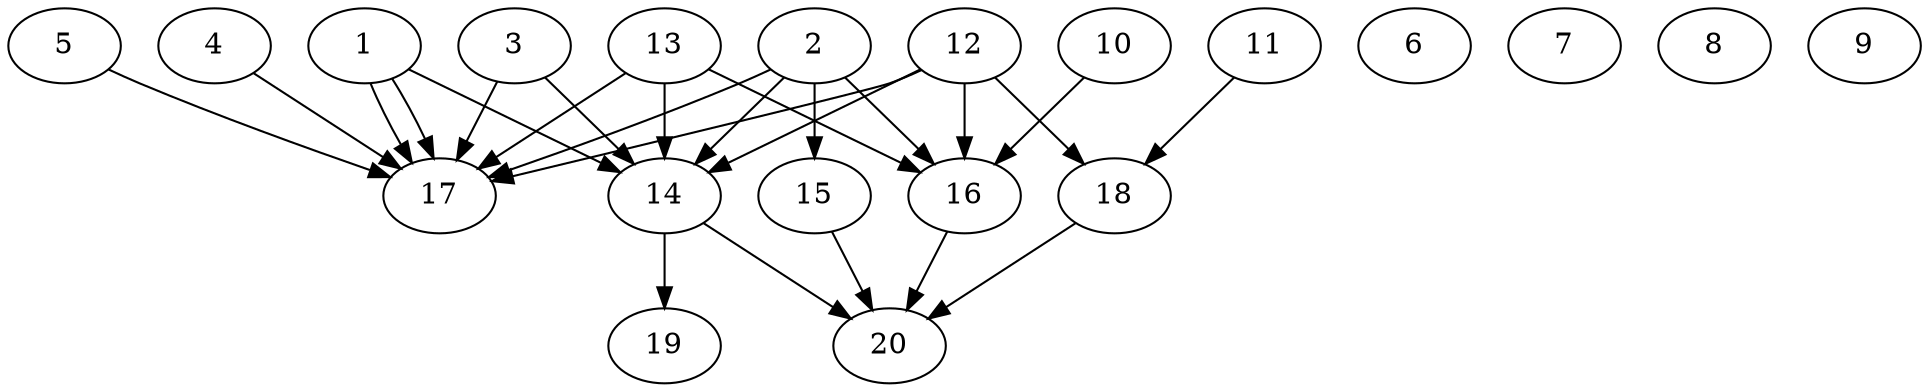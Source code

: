// DAG automatically generated by daggen at Wed Jul 24 21:20:53 2019
// ./daggen --dot -n 20 --ccr 0.3 --fat 0.8 --regular 0.5 --density 0.7 --mindata 5242880 --maxdata 52428800 
digraph G {
  1 [size="74874880", alpha="0.15", expect_size="22462464"] 
  1 -> 14 [size ="22462464"]
  1 -> 17 [size ="22462464"]
  1 -> 17 [size ="22462464"]
  2 [size="119743147", alpha="0.16", expect_size="35922944"] 
  2 -> 14 [size ="35922944"]
  2 -> 15 [size ="35922944"]
  2 -> 16 [size ="35922944"]
  2 -> 17 [size ="35922944"]
  3 [size="174670507", alpha="0.04", expect_size="52401152"] 
  3 -> 14 [size ="52401152"]
  3 -> 17 [size ="52401152"]
  4 [size="149616640", alpha="0.10", expect_size="44884992"] 
  4 -> 17 [size ="44884992"]
  5 [size="53674667", alpha="0.12", expect_size="16102400"] 
  5 -> 17 [size ="16102400"]
  6 [size="66556587", alpha="0.01", expect_size="19966976"] 
  7 [size="156999680", alpha="0.01", expect_size="47099904"] 
  8 [size="163973120", alpha="0.19", expect_size="49191936"] 
  9 [size="45230080", alpha="0.14", expect_size="13569024"] 
  10 [size="104587947", alpha="0.16", expect_size="31376384"] 
  10 -> 16 [size ="31376384"]
  11 [size="107328853", alpha="0.03", expect_size="32198656"] 
  11 -> 18 [size ="32198656"]
  12 [size="65908053", alpha="0.15", expect_size="19772416"] 
  12 -> 14 [size ="19772416"]
  12 -> 16 [size ="19772416"]
  12 -> 17 [size ="19772416"]
  12 -> 18 [size ="19772416"]
  13 [size="34071893", alpha="0.04", expect_size="10221568"] 
  13 -> 14 [size ="10221568"]
  13 -> 16 [size ="10221568"]
  13 -> 17 [size ="10221568"]
  14 [size="68089173", alpha="0.01", expect_size="20426752"] 
  14 -> 19 [size ="20426752"]
  14 -> 20 [size ="20426752"]
  15 [size="145186133", alpha="0.01", expect_size="43555840"] 
  15 -> 20 [size ="43555840"]
  16 [size="82735787", alpha="0.14", expect_size="24820736"] 
  16 -> 20 [size ="24820736"]
  17 [size="89856000", alpha="0.05", expect_size="26956800"] 
  18 [size="98194773", alpha="0.16", expect_size="29458432"] 
  18 -> 20 [size ="29458432"]
  19 [size="92009813", alpha="0.19", expect_size="27602944"] 
  20 [size="42001067", alpha="0.18", expect_size="12600320"] 
}
